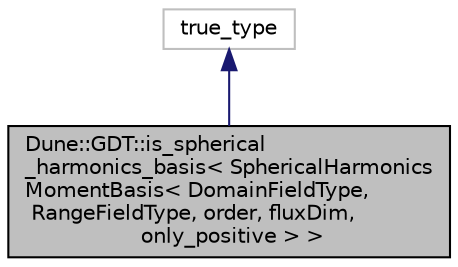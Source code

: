 digraph "Dune::GDT::is_spherical_harmonics_basis&lt; SphericalHarmonicsMomentBasis&lt; DomainFieldType, RangeFieldType, order, fluxDim, only_positive &gt; &gt;"
{
  edge [fontname="Helvetica",fontsize="10",labelfontname="Helvetica",labelfontsize="10"];
  node [fontname="Helvetica",fontsize="10",shape=record];
  Node0 [label="Dune::GDT::is_spherical\l_harmonics_basis\< SphericalHarmonics\lMomentBasis\< DomainFieldType,\l RangeFieldType, order, fluxDim,\l only_positive \> \>",height=0.2,width=0.4,color="black", fillcolor="grey75", style="filled", fontcolor="black"];
  Node1 -> Node0 [dir="back",color="midnightblue",fontsize="10",style="solid",fontname="Helvetica"];
  Node1 [label="true_type",height=0.2,width=0.4,color="grey75", fillcolor="white", style="filled"];
}
